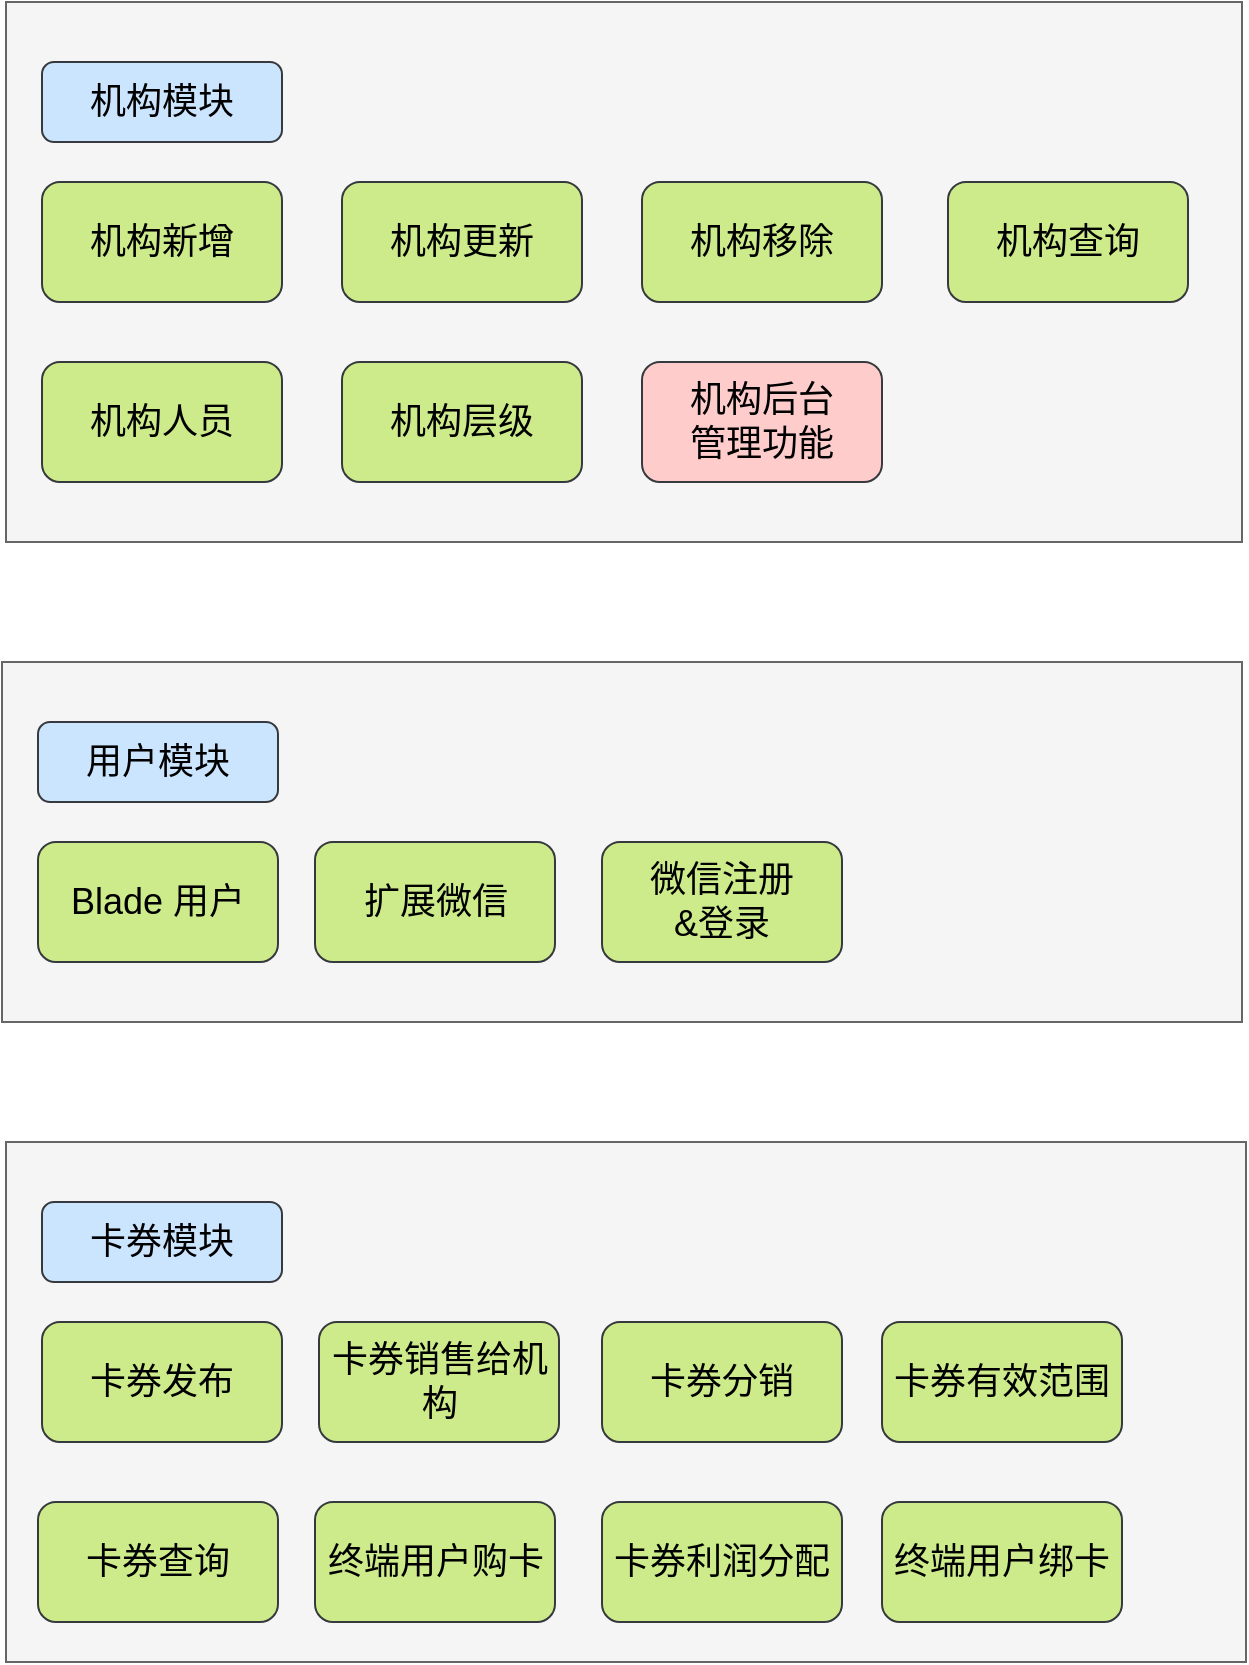 <mxfile version="20.6.0" type="github">
  <diagram id="eNkfV0XAbYjv7dDU_iYc" name="第 1 页">
    <mxGraphModel dx="1835" dy="1053" grid="1" gridSize="10" guides="1" tooltips="1" connect="1" arrows="1" fold="1" page="1" pageScale="1" pageWidth="413" pageHeight="291" math="0" shadow="0">
      <root>
        <mxCell id="0" />
        <mxCell id="1" parent="0" />
        <mxCell id="SsoEdK-T8yu-xdgHH_tw-1" value="" style="rounded=0;whiteSpace=wrap;html=1;fillColor=#f5f5f5;fontColor=#333333;strokeColor=#666666;" vertex="1" parent="1">
          <mxGeometry x="-70" y="-190" width="618" height="270" as="geometry" />
        </mxCell>
        <mxCell id="SsoEdK-T8yu-xdgHH_tw-2" value="&lt;font style=&quot;font-size: 18px;&quot;&gt;机构新增&lt;/font&gt;" style="rounded=1;whiteSpace=wrap;html=1;fillColor=#cdeb8b;strokeColor=#36393d;" vertex="1" parent="1">
          <mxGeometry x="-52" y="-100" width="120" height="60" as="geometry" />
        </mxCell>
        <mxCell id="SsoEdK-T8yu-xdgHH_tw-3" value="&lt;font style=&quot;font-size: 18px;&quot;&gt;机构更新&lt;/font&gt;" style="rounded=1;whiteSpace=wrap;html=1;fillColor=#cdeb8b;strokeColor=#36393d;" vertex="1" parent="1">
          <mxGeometry x="98" y="-100" width="120" height="60" as="geometry" />
        </mxCell>
        <mxCell id="SsoEdK-T8yu-xdgHH_tw-4" value="&lt;font style=&quot;font-size: 18px;&quot;&gt;机构移除&lt;/font&gt;" style="rounded=1;whiteSpace=wrap;html=1;fillColor=#cdeb8b;strokeColor=#36393d;" vertex="1" parent="1">
          <mxGeometry x="248" y="-100" width="120" height="60" as="geometry" />
        </mxCell>
        <mxCell id="SsoEdK-T8yu-xdgHH_tw-5" value="&lt;font style=&quot;font-size: 18px;&quot;&gt;机构查询&lt;/font&gt;" style="rounded=1;whiteSpace=wrap;html=1;fillColor=#cdeb8b;strokeColor=#36393d;" vertex="1" parent="1">
          <mxGeometry x="401" y="-100" width="120" height="60" as="geometry" />
        </mxCell>
        <mxCell id="SsoEdK-T8yu-xdgHH_tw-6" value="&lt;font style=&quot;font-size: 18px;&quot;&gt;机构层级&lt;/font&gt;" style="rounded=1;whiteSpace=wrap;html=1;fillColor=#cdeb8b;strokeColor=#36393d;" vertex="1" parent="1">
          <mxGeometry x="98" y="-10" width="120" height="60" as="geometry" />
        </mxCell>
        <mxCell id="SsoEdK-T8yu-xdgHH_tw-7" value="&lt;font style=&quot;font-size: 18px;&quot;&gt;机构人员&lt;/font&gt;" style="rounded=1;whiteSpace=wrap;html=1;fillColor=#cdeb8b;strokeColor=#36393d;" vertex="1" parent="1">
          <mxGeometry x="-52" y="-10" width="120" height="60" as="geometry" />
        </mxCell>
        <mxCell id="SsoEdK-T8yu-xdgHH_tw-8" value="&lt;font style=&quot;font-size: 18px;&quot;&gt;机构模块&lt;/font&gt;" style="rounded=1;whiteSpace=wrap;html=1;fillColor=#cce5ff;strokeColor=#36393d;" vertex="1" parent="1">
          <mxGeometry x="-52" y="-160" width="120" height="40" as="geometry" />
        </mxCell>
        <mxCell id="SsoEdK-T8yu-xdgHH_tw-9" value="&lt;font style=&quot;font-size: 18px;&quot;&gt;机构后台&lt;br&gt;管理功能&lt;/font&gt;" style="rounded=1;whiteSpace=wrap;html=1;fillColor=#ffcccc;strokeColor=#36393d;" vertex="1" parent="1">
          <mxGeometry x="248" y="-10" width="120" height="60" as="geometry" />
        </mxCell>
        <mxCell id="SsoEdK-T8yu-xdgHH_tw-10" value="" style="rounded=0;whiteSpace=wrap;html=1;fillColor=#f5f5f5;fontColor=#333333;strokeColor=#666666;" vertex="1" parent="1">
          <mxGeometry x="-72" y="140" width="620" height="180" as="geometry" />
        </mxCell>
        <mxCell id="SsoEdK-T8yu-xdgHH_tw-11" value="&lt;span style=&quot;font-size: 18px;&quot;&gt;Blade 用户&lt;/span&gt;" style="rounded=1;whiteSpace=wrap;html=1;fillColor=#cdeb8b;strokeColor=#36393d;" vertex="1" parent="1">
          <mxGeometry x="-54" y="230" width="120" height="60" as="geometry" />
        </mxCell>
        <mxCell id="SsoEdK-T8yu-xdgHH_tw-12" value="&lt;font style=&quot;font-size: 18px;&quot;&gt;微信注册&lt;br&gt;&amp;amp;登录&lt;/font&gt;" style="rounded=1;whiteSpace=wrap;html=1;fillColor=#cdeb8b;strokeColor=#36393d;" vertex="1" parent="1">
          <mxGeometry x="228" y="230" width="120" height="60" as="geometry" />
        </mxCell>
        <mxCell id="SsoEdK-T8yu-xdgHH_tw-17" value="&lt;font style=&quot;font-size: 18px;&quot;&gt;用户模块&lt;/font&gt;" style="rounded=1;whiteSpace=wrap;html=1;fillColor=#cce5ff;strokeColor=#36393d;" vertex="1" parent="1">
          <mxGeometry x="-54" y="170" width="120" height="40" as="geometry" />
        </mxCell>
        <mxCell id="SsoEdK-T8yu-xdgHH_tw-21" value="&lt;span style=&quot;font-size: 18px;&quot;&gt;扩展微信&lt;/span&gt;" style="rounded=1;whiteSpace=wrap;html=1;fillColor=#cdeb8b;strokeColor=#36393d;" vertex="1" parent="1">
          <mxGeometry x="84.5" y="230" width="120" height="60" as="geometry" />
        </mxCell>
        <mxCell id="SsoEdK-T8yu-xdgHH_tw-23" value="" style="rounded=0;whiteSpace=wrap;html=1;fillColor=#f5f5f5;fontColor=#333333;strokeColor=#666666;" vertex="1" parent="1">
          <mxGeometry x="-70" y="380" width="620" height="260" as="geometry" />
        </mxCell>
        <mxCell id="SsoEdK-T8yu-xdgHH_tw-24" value="&lt;span style=&quot;font-size: 18px;&quot;&gt;卡券发布&lt;/span&gt;" style="rounded=1;whiteSpace=wrap;html=1;fillColor=#cdeb8b;strokeColor=#36393d;" vertex="1" parent="1">
          <mxGeometry x="-52" y="470" width="120" height="60" as="geometry" />
        </mxCell>
        <mxCell id="SsoEdK-T8yu-xdgHH_tw-25" value="&lt;span style=&quot;font-size: 18px;&quot;&gt;卡券销售给机构&lt;/span&gt;" style="rounded=1;whiteSpace=wrap;html=1;fillColor=#cdeb8b;strokeColor=#36393d;" vertex="1" parent="1">
          <mxGeometry x="86.5" y="470" width="120" height="60" as="geometry" />
        </mxCell>
        <mxCell id="SsoEdK-T8yu-xdgHH_tw-26" value="&lt;font style=&quot;font-size: 18px;&quot;&gt;卡券模块&lt;/font&gt;" style="rounded=1;whiteSpace=wrap;html=1;fillColor=#cce5ff;strokeColor=#36393d;" vertex="1" parent="1">
          <mxGeometry x="-52" y="410" width="120" height="40" as="geometry" />
        </mxCell>
        <mxCell id="SsoEdK-T8yu-xdgHH_tw-27" value="&lt;span style=&quot;font-size: 18px;&quot;&gt;卡券分销&lt;/span&gt;" style="rounded=1;whiteSpace=wrap;html=1;fillColor=#cdeb8b;strokeColor=#36393d;" vertex="1" parent="1">
          <mxGeometry x="228" y="470" width="120" height="60" as="geometry" />
        </mxCell>
        <mxCell id="SsoEdK-T8yu-xdgHH_tw-28" value="&lt;span style=&quot;font-size: 18px;&quot;&gt;卡券有效范围&lt;/span&gt;" style="rounded=1;whiteSpace=wrap;html=1;fillColor=#cdeb8b;strokeColor=#36393d;" vertex="1" parent="1">
          <mxGeometry x="368" y="470" width="120" height="60" as="geometry" />
        </mxCell>
        <mxCell id="SsoEdK-T8yu-xdgHH_tw-29" value="&lt;span style=&quot;font-size: 18px;&quot;&gt;卡券查询&lt;/span&gt;" style="rounded=1;whiteSpace=wrap;html=1;fillColor=#cdeb8b;strokeColor=#36393d;" vertex="1" parent="1">
          <mxGeometry x="-54" y="560" width="120" height="60" as="geometry" />
        </mxCell>
        <mxCell id="SsoEdK-T8yu-xdgHH_tw-30" value="&lt;span style=&quot;font-size: 18px;&quot;&gt;终端用户购卡&lt;/span&gt;" style="rounded=1;whiteSpace=wrap;html=1;fillColor=#cdeb8b;strokeColor=#36393d;" vertex="1" parent="1">
          <mxGeometry x="84.5" y="560" width="120" height="60" as="geometry" />
        </mxCell>
        <mxCell id="SsoEdK-T8yu-xdgHH_tw-31" value="&lt;span style=&quot;font-size: 18px;&quot;&gt;卡券利润分配&lt;/span&gt;" style="rounded=1;whiteSpace=wrap;html=1;fillColor=#cdeb8b;strokeColor=#36393d;" vertex="1" parent="1">
          <mxGeometry x="228" y="560" width="120" height="60" as="geometry" />
        </mxCell>
        <mxCell id="SsoEdK-T8yu-xdgHH_tw-32" value="&lt;span style=&quot;font-size: 18px;&quot;&gt;终端用户绑卡&lt;/span&gt;" style="rounded=1;whiteSpace=wrap;html=1;fillColor=#cdeb8b;strokeColor=#36393d;" vertex="1" parent="1">
          <mxGeometry x="368" y="560" width="120" height="60" as="geometry" />
        </mxCell>
      </root>
    </mxGraphModel>
  </diagram>
</mxfile>
